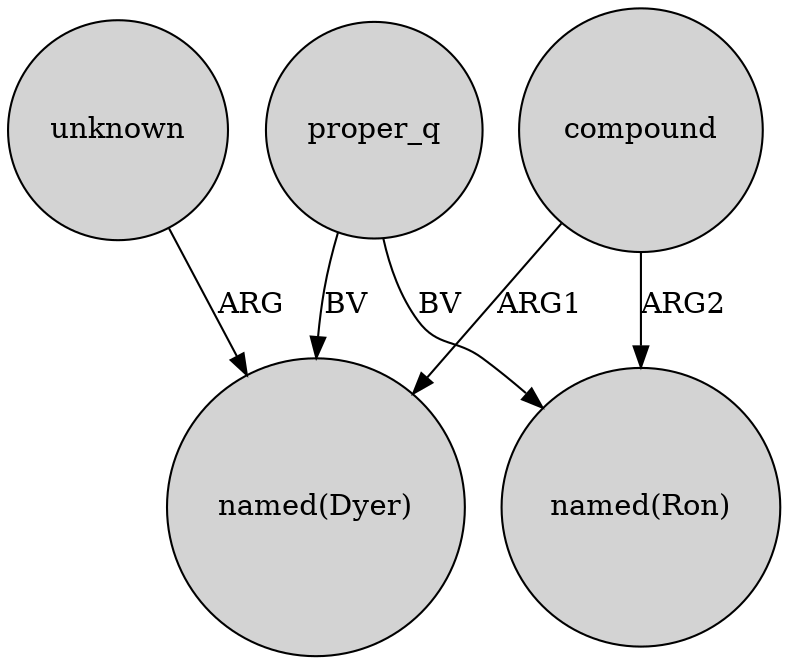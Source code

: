 digraph {
	node [shape=circle style=filled]
	compound -> "named(Dyer)" [label=ARG1]
	proper_q -> "named(Ron)" [label=BV]
	proper_q -> "named(Dyer)" [label=BV]
	compound -> "named(Ron)" [label=ARG2]
	unknown -> "named(Dyer)" [label=ARG]
}
